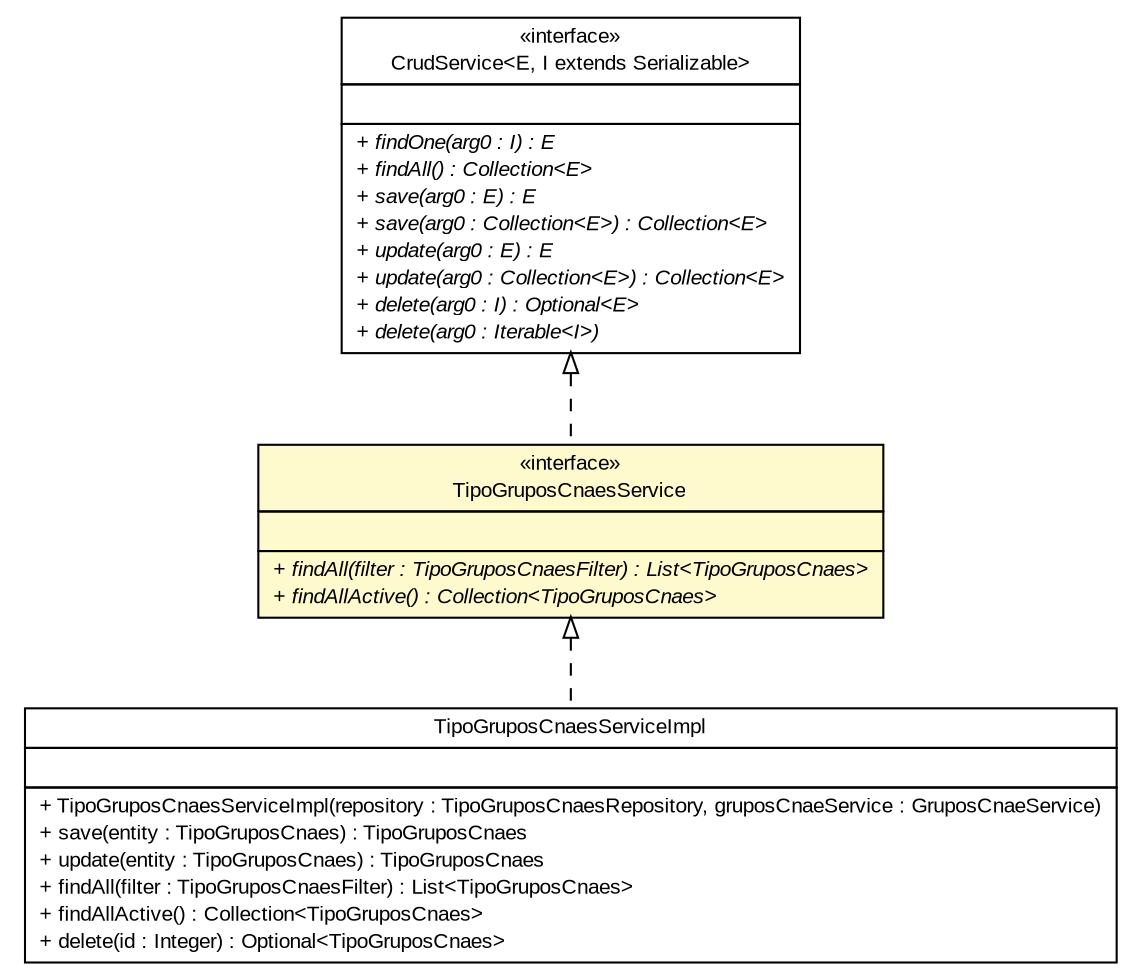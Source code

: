 #!/usr/local/bin/dot
#
# Class diagram 
# Generated by UMLGraph version R5_6 (http://www.umlgraph.org/)
#

digraph G {
	edge [fontname="arial",fontsize=10,labelfontname="arial",labelfontsize=10];
	node [fontname="arial",fontsize=10,shape=plaintext];
	nodesep=0.25;
	ranksep=0.5;
	// br.gov.to.sefaz.arr.parametros.business.service.TipoGruposCnaesService
	c127628 [label=<<table title="br.gov.to.sefaz.arr.parametros.business.service.TipoGruposCnaesService" border="0" cellborder="1" cellspacing="0" cellpadding="2" port="p" bgcolor="lemonChiffon" href="./TipoGruposCnaesService.html">
		<tr><td><table border="0" cellspacing="0" cellpadding="1">
<tr><td align="center" balign="center"> &#171;interface&#187; </td></tr>
<tr><td align="center" balign="center"> TipoGruposCnaesService </td></tr>
		</table></td></tr>
		<tr><td><table border="0" cellspacing="0" cellpadding="1">
<tr><td align="left" balign="left">  </td></tr>
		</table></td></tr>
		<tr><td><table border="0" cellspacing="0" cellpadding="1">
<tr><td align="left" balign="left"><font face="arial italic" point-size="10.0"> + findAll(filter : TipoGruposCnaesFilter) : List&lt;TipoGruposCnaes&gt; </font></td></tr>
<tr><td align="left" balign="left"><font face="arial italic" point-size="10.0"> + findAllActive() : Collection&lt;TipoGruposCnaes&gt; </font></td></tr>
		</table></td></tr>
		</table>>, URL="./TipoGruposCnaesService.html", fontname="arial", fontcolor="black", fontsize=10.0];
	// br.gov.to.sefaz.arr.parametros.business.service.impl.TipoGruposCnaesServiceImpl
	c127655 [label=<<table title="br.gov.to.sefaz.arr.parametros.business.service.impl.TipoGruposCnaesServiceImpl" border="0" cellborder="1" cellspacing="0" cellpadding="2" port="p" href="./impl/TipoGruposCnaesServiceImpl.html">
		<tr><td><table border="0" cellspacing="0" cellpadding="1">
<tr><td align="center" balign="center"> TipoGruposCnaesServiceImpl </td></tr>
		</table></td></tr>
		<tr><td><table border="0" cellspacing="0" cellpadding="1">
<tr><td align="left" balign="left">  </td></tr>
		</table></td></tr>
		<tr><td><table border="0" cellspacing="0" cellpadding="1">
<tr><td align="left" balign="left"> + TipoGruposCnaesServiceImpl(repository : TipoGruposCnaesRepository, gruposCnaeService : GruposCnaeService) </td></tr>
<tr><td align="left" balign="left"> + save(entity : TipoGruposCnaes) : TipoGruposCnaes </td></tr>
<tr><td align="left" balign="left"> + update(entity : TipoGruposCnaes) : TipoGruposCnaes </td></tr>
<tr><td align="left" balign="left"> + findAll(filter : TipoGruposCnaesFilter) : List&lt;TipoGruposCnaes&gt; </td></tr>
<tr><td align="left" balign="left"> + findAllActive() : Collection&lt;TipoGruposCnaes&gt; </td></tr>
<tr><td align="left" balign="left"> + delete(id : Integer) : Optional&lt;TipoGruposCnaes&gt; </td></tr>
		</table></td></tr>
		</table>>, URL="./impl/TipoGruposCnaesServiceImpl.html", fontname="arial", fontcolor="black", fontsize=10.0];
	//br.gov.to.sefaz.arr.parametros.business.service.TipoGruposCnaesService implements br.gov.to.sefaz.business.service.CrudService<E, I extends java.io.Serializable>
	c127953:p -> c127628:p [dir=back,arrowtail=empty,style=dashed];
	//br.gov.to.sefaz.arr.parametros.business.service.impl.TipoGruposCnaesServiceImpl implements br.gov.to.sefaz.arr.parametros.business.service.TipoGruposCnaesService
	c127628:p -> c127655:p [dir=back,arrowtail=empty,style=dashed];
	// br.gov.to.sefaz.business.service.CrudService<E, I extends java.io.Serializable>
	c127953 [label=<<table title="br.gov.to.sefaz.business.service.CrudService" border="0" cellborder="1" cellspacing="0" cellpadding="2" port="p" href="http://java.sun.com/j2se/1.4.2/docs/api/br/gov/to/sefaz/business/service/CrudService.html">
		<tr><td><table border="0" cellspacing="0" cellpadding="1">
<tr><td align="center" balign="center"> &#171;interface&#187; </td></tr>
<tr><td align="center" balign="center"> CrudService&lt;E, I extends Serializable&gt; </td></tr>
		</table></td></tr>
		<tr><td><table border="0" cellspacing="0" cellpadding="1">
<tr><td align="left" balign="left">  </td></tr>
		</table></td></tr>
		<tr><td><table border="0" cellspacing="0" cellpadding="1">
<tr><td align="left" balign="left"><font face="arial italic" point-size="10.0"> + findOne(arg0 : I) : E </font></td></tr>
<tr><td align="left" balign="left"><font face="arial italic" point-size="10.0"> + findAll() : Collection&lt;E&gt; </font></td></tr>
<tr><td align="left" balign="left"><font face="arial italic" point-size="10.0"> + save(arg0 : E) : E </font></td></tr>
<tr><td align="left" balign="left"><font face="arial italic" point-size="10.0"> + save(arg0 : Collection&lt;E&gt;) : Collection&lt;E&gt; </font></td></tr>
<tr><td align="left" balign="left"><font face="arial italic" point-size="10.0"> + update(arg0 : E) : E </font></td></tr>
<tr><td align="left" balign="left"><font face="arial italic" point-size="10.0"> + update(arg0 : Collection&lt;E&gt;) : Collection&lt;E&gt; </font></td></tr>
<tr><td align="left" balign="left"><font face="arial italic" point-size="10.0"> + delete(arg0 : I) : Optional&lt;E&gt; </font></td></tr>
<tr><td align="left" balign="left"><font face="arial italic" point-size="10.0"> + delete(arg0 : Iterable&lt;I&gt;) </font></td></tr>
		</table></td></tr>
		</table>>, URL="http://java.sun.com/j2se/1.4.2/docs/api/br/gov/to/sefaz/business/service/CrudService.html", fontname="arial", fontcolor="black", fontsize=10.0];
}

